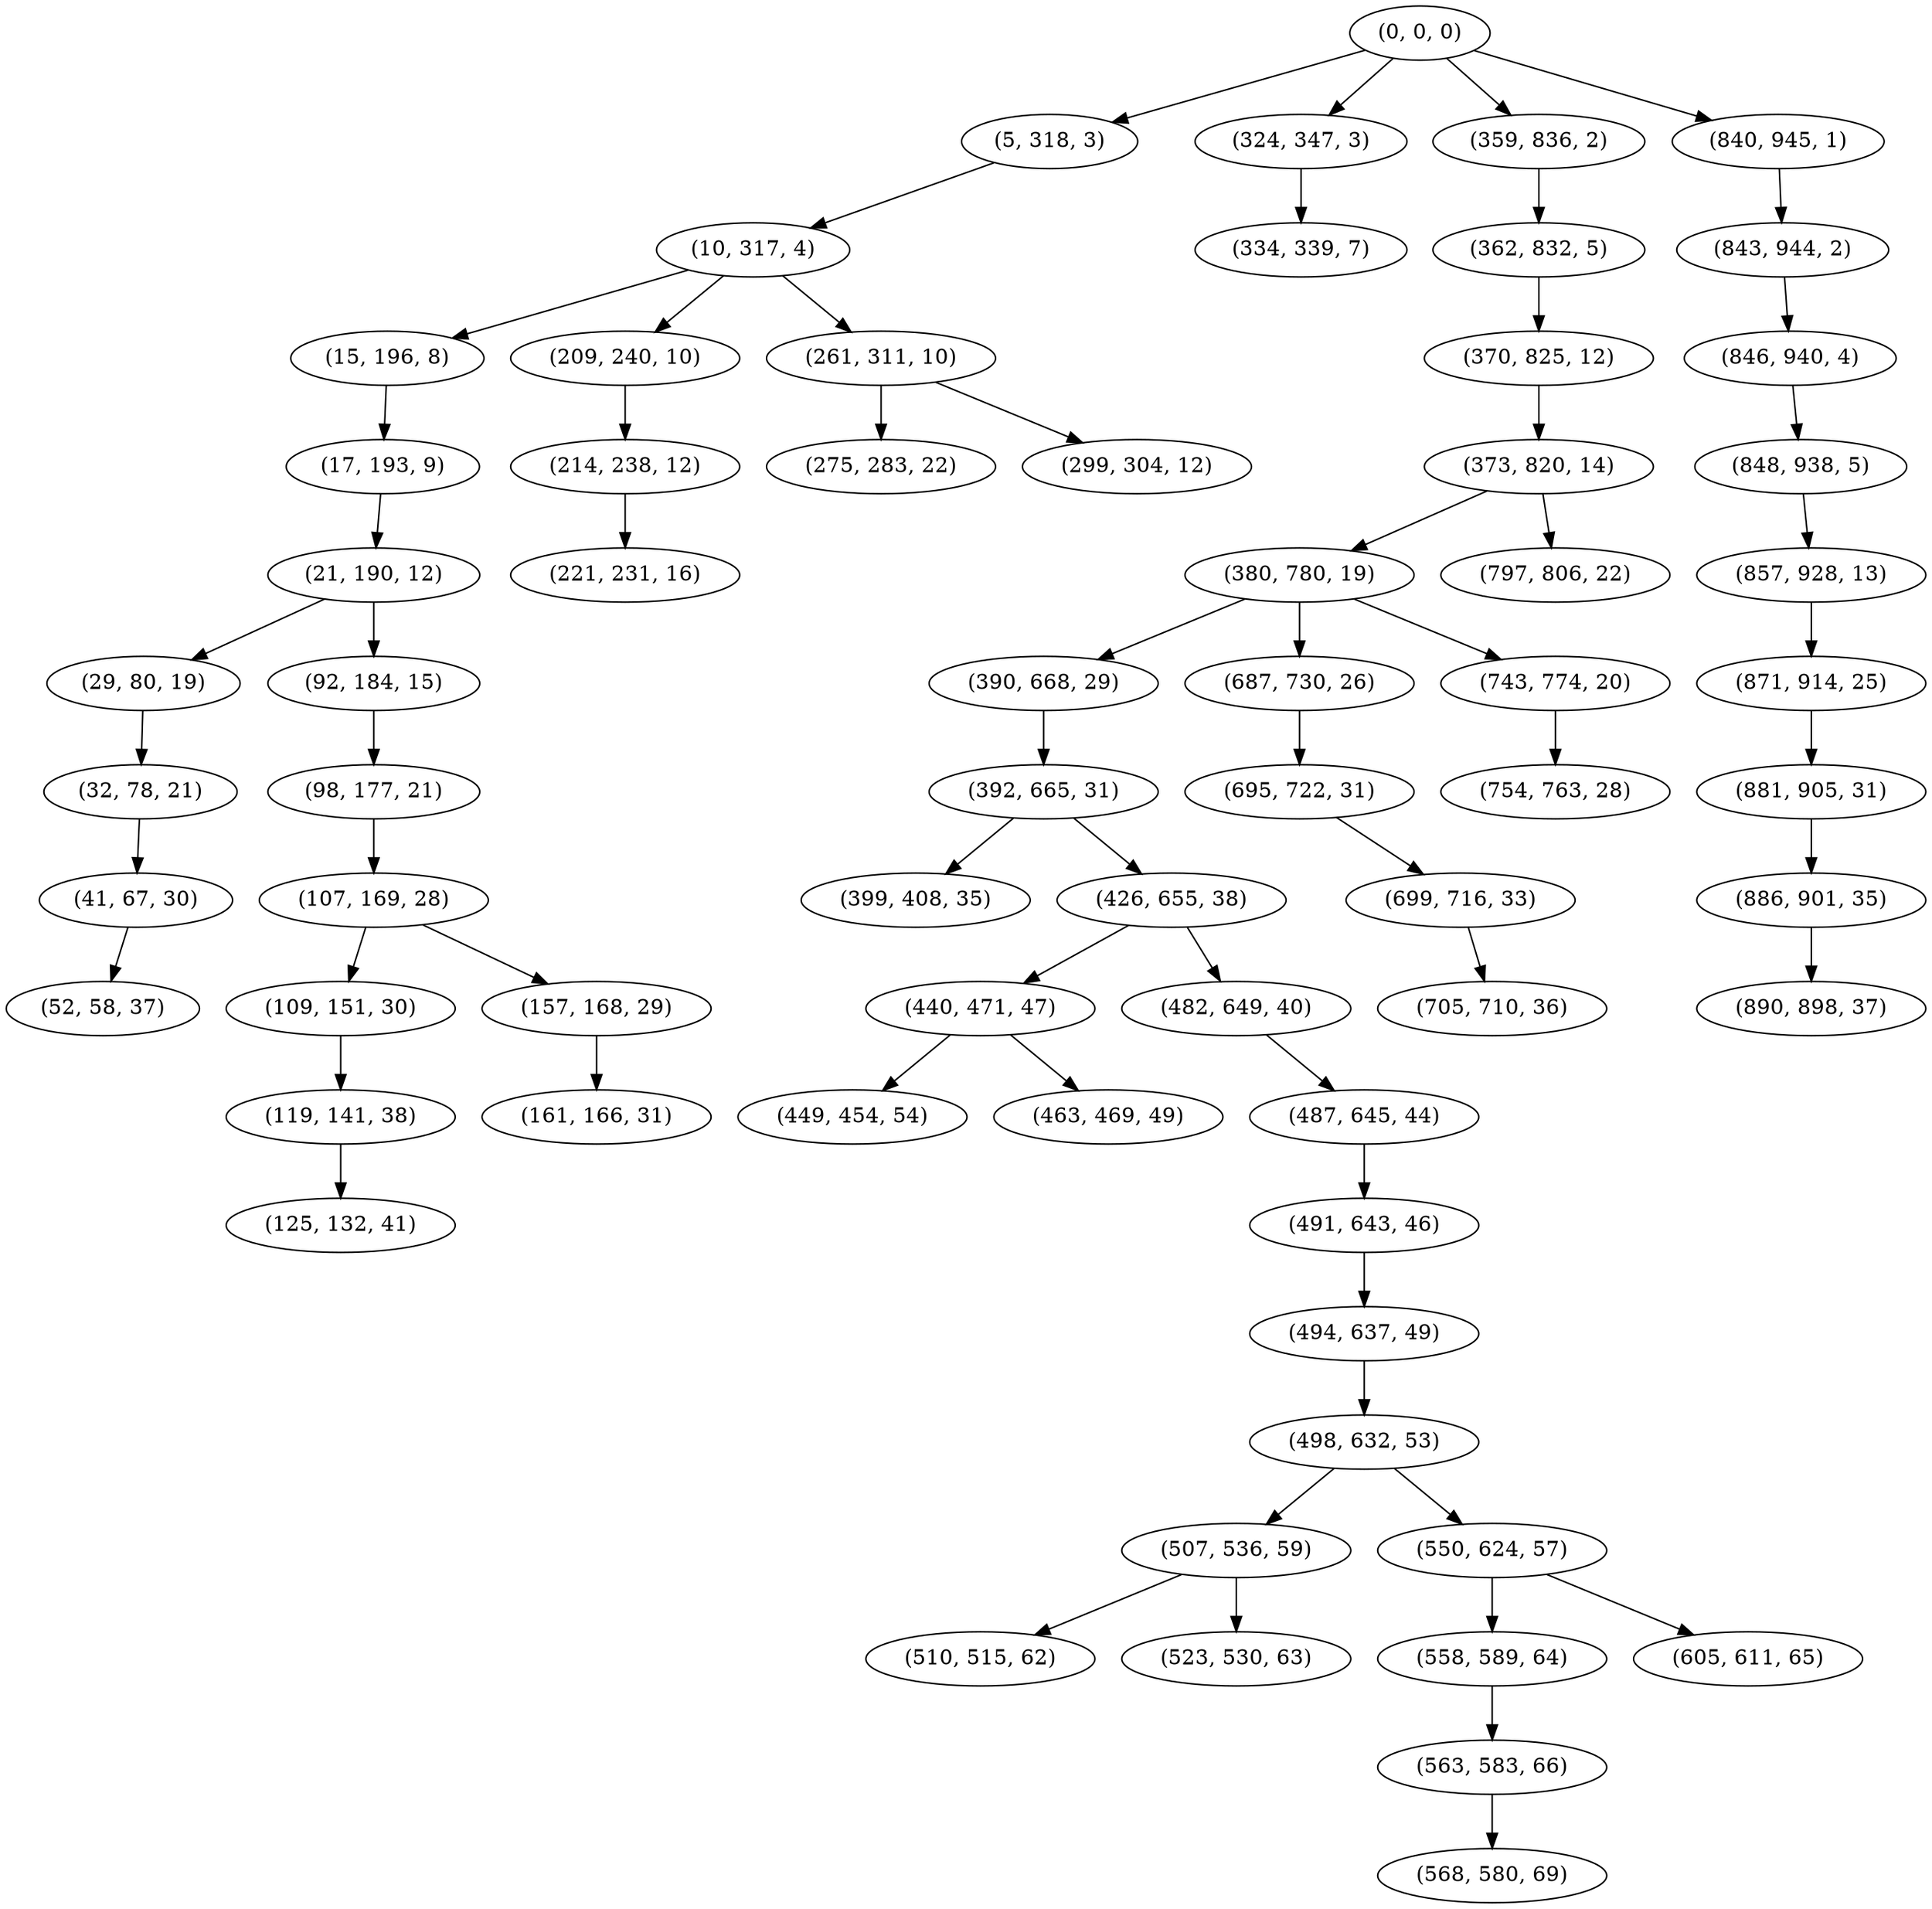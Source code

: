 digraph tree {
    "(0, 0, 0)";
    "(5, 318, 3)";
    "(10, 317, 4)";
    "(15, 196, 8)";
    "(17, 193, 9)";
    "(21, 190, 12)";
    "(29, 80, 19)";
    "(32, 78, 21)";
    "(41, 67, 30)";
    "(52, 58, 37)";
    "(92, 184, 15)";
    "(98, 177, 21)";
    "(107, 169, 28)";
    "(109, 151, 30)";
    "(119, 141, 38)";
    "(125, 132, 41)";
    "(157, 168, 29)";
    "(161, 166, 31)";
    "(209, 240, 10)";
    "(214, 238, 12)";
    "(221, 231, 16)";
    "(261, 311, 10)";
    "(275, 283, 22)";
    "(299, 304, 12)";
    "(324, 347, 3)";
    "(334, 339, 7)";
    "(359, 836, 2)";
    "(362, 832, 5)";
    "(370, 825, 12)";
    "(373, 820, 14)";
    "(380, 780, 19)";
    "(390, 668, 29)";
    "(392, 665, 31)";
    "(399, 408, 35)";
    "(426, 655, 38)";
    "(440, 471, 47)";
    "(449, 454, 54)";
    "(463, 469, 49)";
    "(482, 649, 40)";
    "(487, 645, 44)";
    "(491, 643, 46)";
    "(494, 637, 49)";
    "(498, 632, 53)";
    "(507, 536, 59)";
    "(510, 515, 62)";
    "(523, 530, 63)";
    "(550, 624, 57)";
    "(558, 589, 64)";
    "(563, 583, 66)";
    "(568, 580, 69)";
    "(605, 611, 65)";
    "(687, 730, 26)";
    "(695, 722, 31)";
    "(699, 716, 33)";
    "(705, 710, 36)";
    "(743, 774, 20)";
    "(754, 763, 28)";
    "(797, 806, 22)";
    "(840, 945, 1)";
    "(843, 944, 2)";
    "(846, 940, 4)";
    "(848, 938, 5)";
    "(857, 928, 13)";
    "(871, 914, 25)";
    "(881, 905, 31)";
    "(886, 901, 35)";
    "(890, 898, 37)";
    "(0, 0, 0)" -> "(5, 318, 3)";
    "(0, 0, 0)" -> "(324, 347, 3)";
    "(0, 0, 0)" -> "(359, 836, 2)";
    "(0, 0, 0)" -> "(840, 945, 1)";
    "(5, 318, 3)" -> "(10, 317, 4)";
    "(10, 317, 4)" -> "(15, 196, 8)";
    "(10, 317, 4)" -> "(209, 240, 10)";
    "(10, 317, 4)" -> "(261, 311, 10)";
    "(15, 196, 8)" -> "(17, 193, 9)";
    "(17, 193, 9)" -> "(21, 190, 12)";
    "(21, 190, 12)" -> "(29, 80, 19)";
    "(21, 190, 12)" -> "(92, 184, 15)";
    "(29, 80, 19)" -> "(32, 78, 21)";
    "(32, 78, 21)" -> "(41, 67, 30)";
    "(41, 67, 30)" -> "(52, 58, 37)";
    "(92, 184, 15)" -> "(98, 177, 21)";
    "(98, 177, 21)" -> "(107, 169, 28)";
    "(107, 169, 28)" -> "(109, 151, 30)";
    "(107, 169, 28)" -> "(157, 168, 29)";
    "(109, 151, 30)" -> "(119, 141, 38)";
    "(119, 141, 38)" -> "(125, 132, 41)";
    "(157, 168, 29)" -> "(161, 166, 31)";
    "(209, 240, 10)" -> "(214, 238, 12)";
    "(214, 238, 12)" -> "(221, 231, 16)";
    "(261, 311, 10)" -> "(275, 283, 22)";
    "(261, 311, 10)" -> "(299, 304, 12)";
    "(324, 347, 3)" -> "(334, 339, 7)";
    "(359, 836, 2)" -> "(362, 832, 5)";
    "(362, 832, 5)" -> "(370, 825, 12)";
    "(370, 825, 12)" -> "(373, 820, 14)";
    "(373, 820, 14)" -> "(380, 780, 19)";
    "(373, 820, 14)" -> "(797, 806, 22)";
    "(380, 780, 19)" -> "(390, 668, 29)";
    "(380, 780, 19)" -> "(687, 730, 26)";
    "(380, 780, 19)" -> "(743, 774, 20)";
    "(390, 668, 29)" -> "(392, 665, 31)";
    "(392, 665, 31)" -> "(399, 408, 35)";
    "(392, 665, 31)" -> "(426, 655, 38)";
    "(426, 655, 38)" -> "(440, 471, 47)";
    "(426, 655, 38)" -> "(482, 649, 40)";
    "(440, 471, 47)" -> "(449, 454, 54)";
    "(440, 471, 47)" -> "(463, 469, 49)";
    "(482, 649, 40)" -> "(487, 645, 44)";
    "(487, 645, 44)" -> "(491, 643, 46)";
    "(491, 643, 46)" -> "(494, 637, 49)";
    "(494, 637, 49)" -> "(498, 632, 53)";
    "(498, 632, 53)" -> "(507, 536, 59)";
    "(498, 632, 53)" -> "(550, 624, 57)";
    "(507, 536, 59)" -> "(510, 515, 62)";
    "(507, 536, 59)" -> "(523, 530, 63)";
    "(550, 624, 57)" -> "(558, 589, 64)";
    "(550, 624, 57)" -> "(605, 611, 65)";
    "(558, 589, 64)" -> "(563, 583, 66)";
    "(563, 583, 66)" -> "(568, 580, 69)";
    "(687, 730, 26)" -> "(695, 722, 31)";
    "(695, 722, 31)" -> "(699, 716, 33)";
    "(699, 716, 33)" -> "(705, 710, 36)";
    "(743, 774, 20)" -> "(754, 763, 28)";
    "(840, 945, 1)" -> "(843, 944, 2)";
    "(843, 944, 2)" -> "(846, 940, 4)";
    "(846, 940, 4)" -> "(848, 938, 5)";
    "(848, 938, 5)" -> "(857, 928, 13)";
    "(857, 928, 13)" -> "(871, 914, 25)";
    "(871, 914, 25)" -> "(881, 905, 31)";
    "(881, 905, 31)" -> "(886, 901, 35)";
    "(886, 901, 35)" -> "(890, 898, 37)";
}
